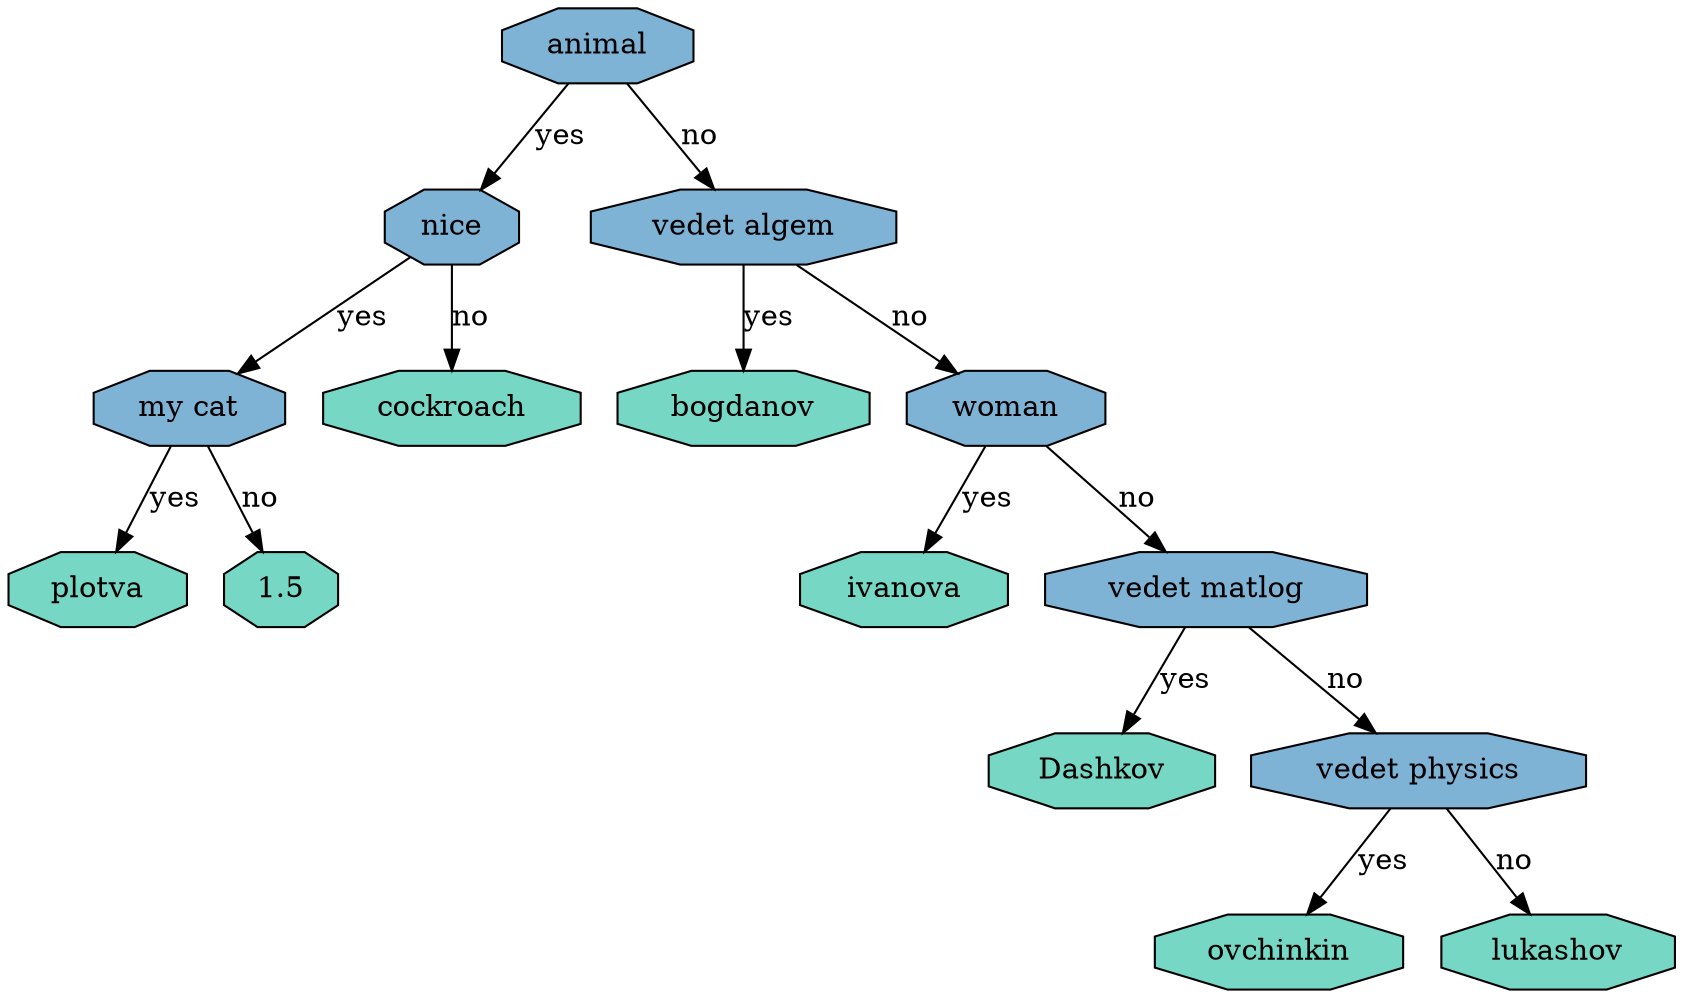 digraph Tree{
0[label = "animal", shape = "octagon", style="filled",fillcolor="#7FB3D5 "];
0->1[label = "yes"];
1[label = "nice", shape = "octagon", style="filled",fillcolor="#7FB3D5 "];
1->2[label = "yes"];
2[label = "my cat", shape = "octagon", style="filled",fillcolor="#7FB3D5 "];
2->3[label = "yes"];
3[label = "plotva", shape = "octagon", style="filled",fillcolor="#76D7C4"];
2->4[label = "no"];
4[label = "1.5", shape = "octagon", style="filled",fillcolor="#76D7C4"];
1->5[label = "no"];
5[label = "cockroach", shape = "octagon", style="filled",fillcolor="#76D7C4"];
0->6[label = "no"];
6[label = "vedet algem", shape = "octagon", style="filled",fillcolor="#7FB3D5 "];
6->7[label = "yes"];
7[label = "bogdanov", shape = "octagon", style="filled",fillcolor="#76D7C4"];
6->8[label = "no"];
8[label = "woman", shape = "octagon", style="filled",fillcolor="#7FB3D5 "];
8->9[label = "yes"];
9[label = "ivanova", shape = "octagon", style="filled",fillcolor="#76D7C4"];
8->10[label = "no"];
10[label = "vedet matlog", shape = "octagon", style="filled",fillcolor="#7FB3D5 "];
10->11[label = "yes"];
11[label = "Dashkov", shape = "octagon", style="filled",fillcolor="#76D7C4"];
10->12[label = "no"];
12[label = "vedet physics", shape = "octagon", style="filled",fillcolor="#7FB3D5 "];
12->13[label = "yes"];
13[label = "ovchinkin", shape = "octagon", style="filled",fillcolor="#76D7C4"];
12->14[label = "no"];
14[label = "lukashov", shape = "octagon", style="filled",fillcolor="#76D7C4"];
}
